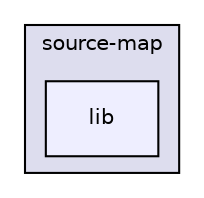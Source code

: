 digraph "gulp-src/node_modules/gulp-uglify/node_modules/uglify-js/node_modules/source-map/lib" {
  compound=true
  node [ fontsize="10", fontname="Helvetica"];
  edge [ labelfontsize="10", labelfontname="Helvetica"];
  subgraph clusterdir_18ad89cb352784bf21e11093334caa51 {
    graph [ bgcolor="#ddddee", pencolor="black", label="source-map" fontname="Helvetica", fontsize="10", URL="dir_18ad89cb352784bf21e11093334caa51.html"]
  dir_24a1a45fec203582f8e6cb9d4c21edde [shape=box, label="lib", style="filled", fillcolor="#eeeeff", pencolor="black", URL="dir_24a1a45fec203582f8e6cb9d4c21edde.html"];
  }
}
